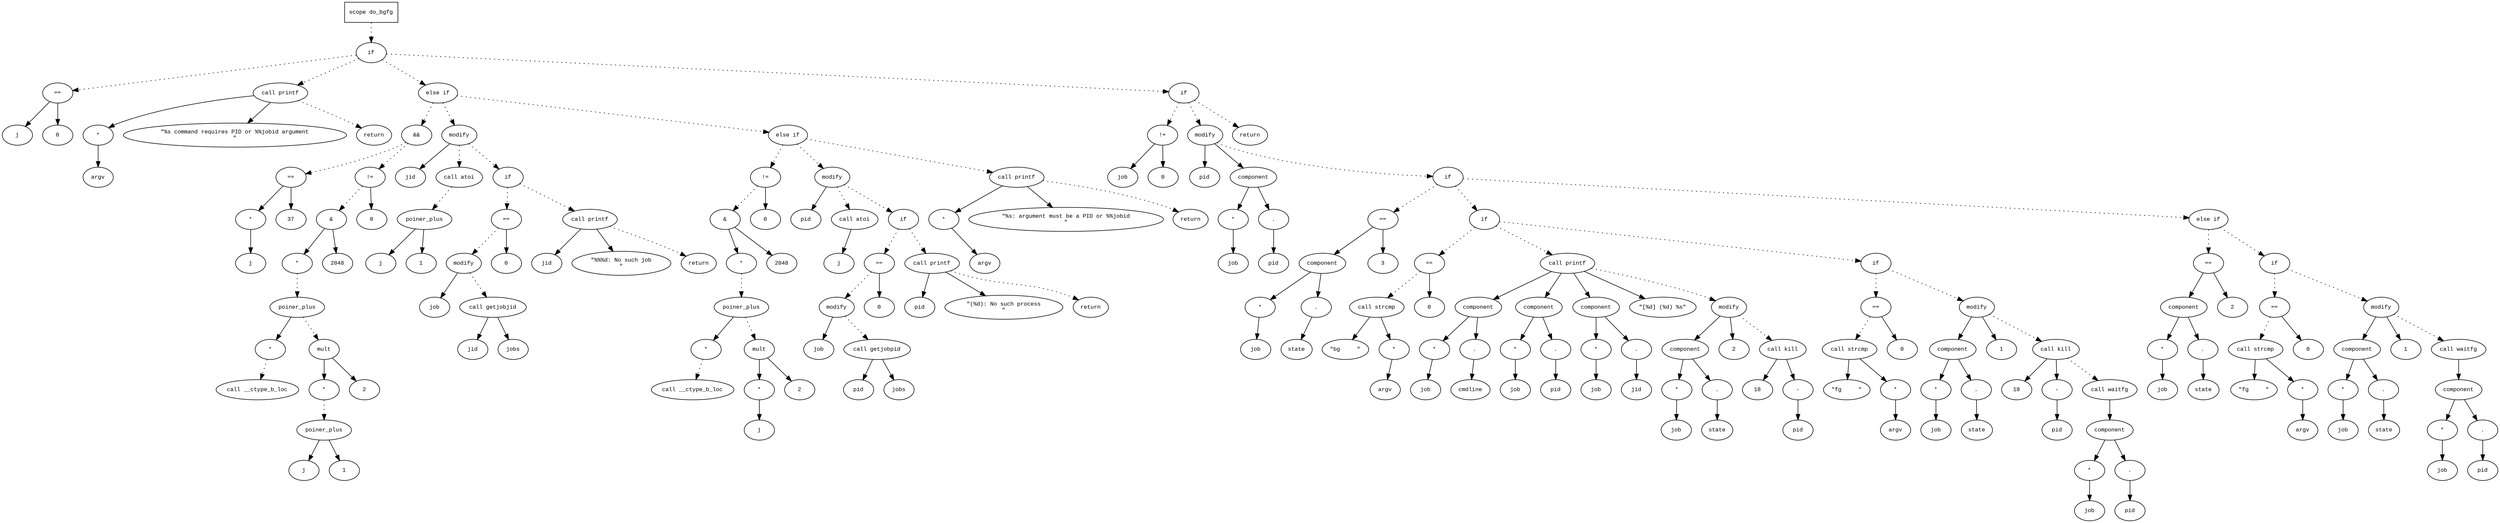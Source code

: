 digraph AST {
  graph [fontname="Times New Roman",fontsize=10];
  node  [fontname="Courier New",fontsize=10];
  edge  [fontname="Times New Roman",fontsize=10];

  node1 [label="scope do_bgfg",shape=box];
  node2 [label="if",shape=ellipse];
  node1 -> node2 [style=dotted];
  node3 [label="==",shape=ellipse];
  node4 [label="j",shape=ellipse];
  node3 -> node4;
  node5 [label="0",shape=ellipse];
  node3 -> node5;
  node2 -> node3 [style=dotted];
  node6 [label="call printf",shape=ellipse];
  node7 [label="*",shape=ellipse];
  node8 [label="argv",shape=ellipse];
  node7 -> node8;
  node6 -> node7;
  node9 [label="\"%s command requires PID or %%jobid argument
\"",shape=ellipse];
  node6 -> node9;
  node2 -> node6 [style=dotted];
  node10 [label="return",shape=ellipse];
  node6 -> node10 [style=dotted];
  node11 [label="else if",shape=ellipse];
  node2 -> node11 [style=dotted];
  node12 [label="&&",shape=ellipse];
  node13 [label="==",shape=ellipse];
  node14 [label="*",shape=ellipse];
  node15 [label="j",shape=ellipse];
  node14 -> node15;
  node13 -> node14;
  node16 [label="37",shape=ellipse];
  node13 -> node16;
  node12 -> node13 [style=dotted];
  node17 [label="!=",shape=ellipse];
  node18 [label="&",shape=ellipse];
  node19 [label="*",shape=ellipse];
  node20 [label="poiner_plus",shape=ellipse];
  node21 [label="*",shape=ellipse];
  node22 [label="call __ctype_b_loc",shape=ellipse];
  node21 -> node22 [style=dotted];
  node20 -> node21;
  node23 [label="mult",shape=ellipse];
  node24 [label="*",shape=ellipse];
  node25 [label="poiner_plus",shape=ellipse];
  node26 [label="j",shape=ellipse];
  node25 -> node26;
  node27 [label="1",shape=ellipse];
  node25 -> node27;
  node24 -> node25 [style=dotted];
  node23 -> node24;
  node28 [label="2",shape=ellipse];
  node23 -> node28;
  node20 -> node23 [style=dotted];
  node19 -> node20 [style=dotted];
  node18 -> node19;
  node29 [label="2048",shape=ellipse];
  node18 -> node29;
  node17 -> node18 [style=dotted];
  node30 [label="0",shape=ellipse];
  node17 -> node30;
  node12 -> node17 [style=dotted];
  node11 -> node12 [style=dotted];
  node31 [label="modify",shape=ellipse];
  node32 [label="jid",shape=ellipse];
  node31 -> node32;
  node33 [label="call atoi",shape=ellipse];
  node34 [label="poiner_plus",shape=ellipse];
  node35 [label="j",shape=ellipse];
  node34 -> node35;
  node36 [label="1",shape=ellipse];
  node34 -> node36;
  node33 -> node34 [style=dotted];
  node31 -> node33 [style=dotted];
  node11 -> node31 [style=dotted];
  node37 [label="if",shape=ellipse];
  node31 -> node37 [style=dotted];
  node38 [label="==",shape=ellipse];
  node39 [label="modify",shape=ellipse];
  node40 [label="job",shape=ellipse];
  node39 -> node40;
  node41 [label="call getjobjid",shape=ellipse];
  node42 [label="jid",shape=ellipse];
  node41 -> node42;
  node43 [label="jobs",shape=ellipse];
  node41 -> node43;
  node39 -> node41 [style=dotted];
  node38 -> node39 [style=dotted];
  node44 [label="0",shape=ellipse];
  node38 -> node44;
  node37 -> node38 [style=dotted];
  node45 [label="call printf",shape=ellipse];
  node46 [label="jid",shape=ellipse];
  node45 -> node46;
  node47 [label="\"%%%d: No such job
\"",shape=ellipse];
  node45 -> node47;
  node37 -> node45 [style=dotted];
  node48 [label="return",shape=ellipse];
  node45 -> node48 [style=dotted];
  node49 [label="else if",shape=ellipse];
  node11 -> node49 [style=dotted];
  node50 [label="!=",shape=ellipse];
  node51 [label="&",shape=ellipse];
  node52 [label="*",shape=ellipse];
  node53 [label="poiner_plus",shape=ellipse];
  node54 [label="*",shape=ellipse];
  node55 [label="call __ctype_b_loc",shape=ellipse];
  node54 -> node55 [style=dotted];
  node53 -> node54;
  node56 [label="mult",shape=ellipse];
  node57 [label="*",shape=ellipse];
  node58 [label="j",shape=ellipse];
  node57 -> node58;
  node56 -> node57;
  node59 [label="2",shape=ellipse];
  node56 -> node59;
  node53 -> node56 [style=dotted];
  node52 -> node53 [style=dotted];
  node51 -> node52;
  node60 [label="2048",shape=ellipse];
  node51 -> node60;
  node50 -> node51 [style=dotted];
  node61 [label="0",shape=ellipse];
  node50 -> node61;
  node49 -> node50 [style=dotted];
  node62 [label="modify",shape=ellipse];
  node63 [label="pid",shape=ellipse];
  node62 -> node63;
  node64 [label="call atoi",shape=ellipse];
  node65 [label="j",shape=ellipse];
  node64 -> node65;
  node62 -> node64 [style=dotted];
  node49 -> node62 [style=dotted];
  node66 [label="if",shape=ellipse];
  node62 -> node66 [style=dotted];
  node67 [label="==",shape=ellipse];
  node68 [label="modify",shape=ellipse];
  node69 [label="job",shape=ellipse];
  node68 -> node69;
  node70 [label="call getjobpid",shape=ellipse];
  node71 [label="pid",shape=ellipse];
  node70 -> node71;
  node72 [label="jobs",shape=ellipse];
  node70 -> node72;
  node68 -> node70 [style=dotted];
  node67 -> node68 [style=dotted];
  node73 [label="0",shape=ellipse];
  node67 -> node73;
  node66 -> node67 [style=dotted];
  node74 [label="call printf",shape=ellipse];
  node75 [label="pid",shape=ellipse];
  node74 -> node75;
  node76 [label="\"(%d): No such process
\"",shape=ellipse];
  node74 -> node76;
  node66 -> node74 [style=dotted];
  node77 [label="return",shape=ellipse];
  node74 -> node77 [style=dotted];
  node78 [label="call printf",shape=ellipse];
  node79 [label="*",shape=ellipse];
  node80 [label="argv",shape=ellipse];
  node79 -> node80;
  node78 -> node79;
  node81 [label="\"%s: argument must be a PID or %%jobid
\"",shape=ellipse];
  node78 -> node81;
  node49 -> node78 [style=dotted];
  node82 [label="return",shape=ellipse];
  node78 -> node82 [style=dotted];
  node83 [label="if",shape=ellipse];
  node2 -> node83 [style=dotted];
  node84 [label="!=",shape=ellipse];
  node85 [label="job",shape=ellipse];
  node84 -> node85;
  node86 [label="0",shape=ellipse];
  node84 -> node86;
  node83 -> node84 [style=dotted];
  node87 [label="modify",shape=ellipse];
  node88 [label="pid",shape=ellipse];
  node87 -> node88;
  node89 [label="component",shape=ellipse];
  node87 -> node89;
  node90 [label="*",shape=ellipse];
  node91 [label="job",shape=ellipse];
  node90 -> node91;
  node89 -> node90;
  node92 [label=".",shape=ellipse];
  node89 -> node92;
  node93 [label="pid",shape=ellipse];
  node92 -> node93;
  node83 -> node87 [style=dotted];
  node94 [label="if",shape=ellipse];
  node87 -> node94 [style=dotted];
  node95 [label="==",shape=ellipse];
  node96 [label="component",shape=ellipse];
  node95 -> node96;
  node97 [label="*",shape=ellipse];
  node98 [label="job",shape=ellipse];
  node97 -> node98;
  node96 -> node97;
  node99 [label=".",shape=ellipse];
  node96 -> node99;
  node100 [label="state",shape=ellipse];
  node99 -> node100;
  node101 [label="3",shape=ellipse];
  node95 -> node101;
  node94 -> node95 [style=dotted];
  node102 [label="if",shape=ellipse];
  node94 -> node102 [style=dotted];
  node103 [label="==",shape=ellipse];
  node104 [label="call strcmp",shape=ellipse];
  node105 [label="\"bg     \"",shape=ellipse];
  node104 -> node105;
  node106 [label="*",shape=ellipse];
  node107 [label="argv",shape=ellipse];
  node106 -> node107;
  node104 -> node106;
  node103 -> node104 [style=dotted];
  node108 [label="0",shape=ellipse];
  node103 -> node108;
  node102 -> node103 [style=dotted];
  node109 [label="call printf",shape=ellipse];
  node110 [label="component",shape=ellipse];
  node109 -> node110;
  node111 [label="*",shape=ellipse];
  node112 [label="job",shape=ellipse];
  node111 -> node112;
  node110 -> node111;
  node113 [label=".",shape=ellipse];
  node110 -> node113;
  node114 [label="cmdline",shape=ellipse];
  node113 -> node114;
  node115 [label="component",shape=ellipse];
  node109 -> node115;
  node116 [label="*",shape=ellipse];
  node117 [label="job",shape=ellipse];
  node116 -> node117;
  node115 -> node116;
  node118 [label=".",shape=ellipse];
  node115 -> node118;
  node119 [label="pid",shape=ellipse];
  node118 -> node119;
  node120 [label="component",shape=ellipse];
  node109 -> node120;
  node121 [label="*",shape=ellipse];
  node122 [label="job",shape=ellipse];
  node121 -> node122;
  node120 -> node121;
  node123 [label=".",shape=ellipse];
  node120 -> node123;
  node124 [label="jid",shape=ellipse];
  node123 -> node124;
  node125 [label="\"[%d] (%d) %s\"",shape=ellipse];
  node109 -> node125;
  node102 -> node109 [style=dotted];
  node126 [label="modify",shape=ellipse];
  node127 [label="component",shape=ellipse];
  node126 -> node127;
  node128 [label="*",shape=ellipse];
  node129 [label="job",shape=ellipse];
  node128 -> node129;
  node127 -> node128;
  node130 [label=".",shape=ellipse];
  node127 -> node130;
  node131 [label="state",shape=ellipse];
  node130 -> node131;
  node132 [label="2",shape=ellipse];
  node126 -> node132;
  node109 -> node126 [style=dotted];
  node133 [label="call kill",shape=ellipse];
  node134 [label="18",shape=ellipse];
  node133 -> node134;
  node135 [label="-",shape=ellipse];
  node136 [label="pid",shape=ellipse];
  node135 -> node136;
  node133 -> node135;
  node126 -> node133 [style=dotted];
  node137 [label="if",shape=ellipse];
  node102 -> node137 [style=dotted];
  node138 [label="==",shape=ellipse];
  node139 [label="call strcmp",shape=ellipse];
  node140 [label="\"fg     \"",shape=ellipse];
  node139 -> node140;
  node141 [label="*",shape=ellipse];
  node142 [label="argv",shape=ellipse];
  node141 -> node142;
  node139 -> node141;
  node138 -> node139 [style=dotted];
  node143 [label="0",shape=ellipse];
  node138 -> node143;
  node137 -> node138 [style=dotted];
  node144 [label="modify",shape=ellipse];
  node145 [label="component",shape=ellipse];
  node144 -> node145;
  node146 [label="*",shape=ellipse];
  node147 [label="job",shape=ellipse];
  node146 -> node147;
  node145 -> node146;
  node148 [label=".",shape=ellipse];
  node145 -> node148;
  node149 [label="state",shape=ellipse];
  node148 -> node149;
  node150 [label="1",shape=ellipse];
  node144 -> node150;
  node137 -> node144 [style=dotted];
  node151 [label="call kill",shape=ellipse];
  node152 [label="18",shape=ellipse];
  node151 -> node152;
  node153 [label="-",shape=ellipse];
  node154 [label="pid",shape=ellipse];
  node153 -> node154;
  node151 -> node153;
  node144 -> node151 [style=dotted];
  node155 [label="call waitfg",shape=ellipse];
  node156 [label="component",shape=ellipse];
  node155 -> node156;
  node157 [label="*",shape=ellipse];
  node158 [label="job",shape=ellipse];
  node157 -> node158;
  node156 -> node157;
  node159 [label=".",shape=ellipse];
  node156 -> node159;
  node160 [label="pid",shape=ellipse];
  node159 -> node160;
  node151 -> node155 [style=dotted];
  node161 [label="else if",shape=ellipse];
  node94 -> node161 [style=dotted];
  node162 [label="==",shape=ellipse];
  node163 [label="component",shape=ellipse];
  node162 -> node163;
  node164 [label="*",shape=ellipse];
  node165 [label="job",shape=ellipse];
  node164 -> node165;
  node163 -> node164;
  node166 [label=".",shape=ellipse];
  node163 -> node166;
  node167 [label="state",shape=ellipse];
  node166 -> node167;
  node168 [label="2",shape=ellipse];
  node162 -> node168;
  node161 -> node162 [style=dotted];
  node169 [label="if",shape=ellipse];
  node161 -> node169 [style=dotted];
  node170 [label="==",shape=ellipse];
  node171 [label="call strcmp",shape=ellipse];
  node172 [label="\"fg     \"",shape=ellipse];
  node171 -> node172;
  node173 [label="*",shape=ellipse];
  node174 [label="argv",shape=ellipse];
  node173 -> node174;
  node171 -> node173;
  node170 -> node171 [style=dotted];
  node175 [label="0",shape=ellipse];
  node170 -> node175;
  node169 -> node170 [style=dotted];
  node176 [label="modify",shape=ellipse];
  node177 [label="component",shape=ellipse];
  node176 -> node177;
  node178 [label="*",shape=ellipse];
  node179 [label="job",shape=ellipse];
  node178 -> node179;
  node177 -> node178;
  node180 [label=".",shape=ellipse];
  node177 -> node180;
  node181 [label="state",shape=ellipse];
  node180 -> node181;
  node182 [label="1",shape=ellipse];
  node176 -> node182;
  node169 -> node176 [style=dotted];
  node183 [label="call waitfg",shape=ellipse];
  node184 [label="component",shape=ellipse];
  node183 -> node184;
  node185 [label="*",shape=ellipse];
  node186 [label="job",shape=ellipse];
  node185 -> node186;
  node184 -> node185;
  node187 [label=".",shape=ellipse];
  node184 -> node187;
  node188 [label="pid",shape=ellipse];
  node187 -> node188;
  node176 -> node183 [style=dotted];
  node189 [label="return",shape=ellipse];
  node83 -> node189 [style=dotted];
} 